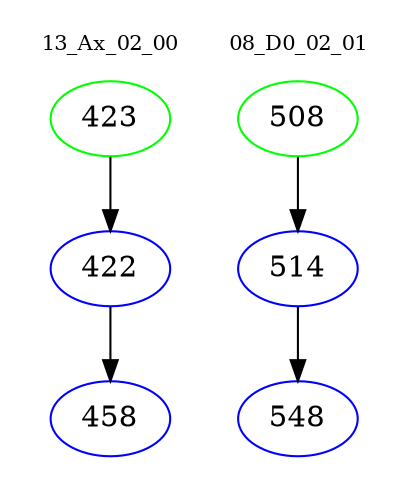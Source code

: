 digraph{
subgraph cluster_0 {
color = white
label = "13_Ax_02_00";
fontsize=10;
T0_423 [label="423", color="green"]
T0_423 -> T0_422 [color="black"]
T0_422 [label="422", color="blue"]
T0_422 -> T0_458 [color="black"]
T0_458 [label="458", color="blue"]
}
subgraph cluster_1 {
color = white
label = "08_D0_02_01";
fontsize=10;
T1_508 [label="508", color="green"]
T1_508 -> T1_514 [color="black"]
T1_514 [label="514", color="blue"]
T1_514 -> T1_548 [color="black"]
T1_548 [label="548", color="blue"]
}
}
